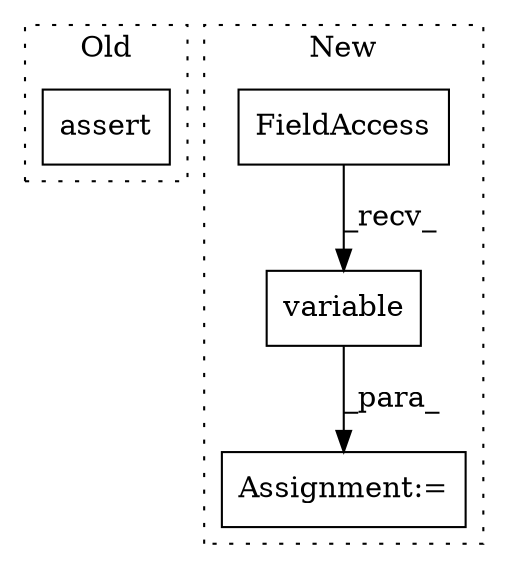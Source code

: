 digraph G {
subgraph cluster0 {
1 [label="assert" a="32" s="33966,34009" l="21,1" shape="box"];
label = "Old";
style="dotted";
}
subgraph cluster1 {
2 [label="variable" a="32" s="32530,32540" l="9,1" shape="box"];
3 [label="FieldAccess" a="22" s="32516" l="5" shape="box"];
4 [label="Assignment:=" a="7" s="32515" l="1" shape="box"];
label = "New";
style="dotted";
}
2 -> 4 [label="_para_"];
3 -> 2 [label="_recv_"];
}